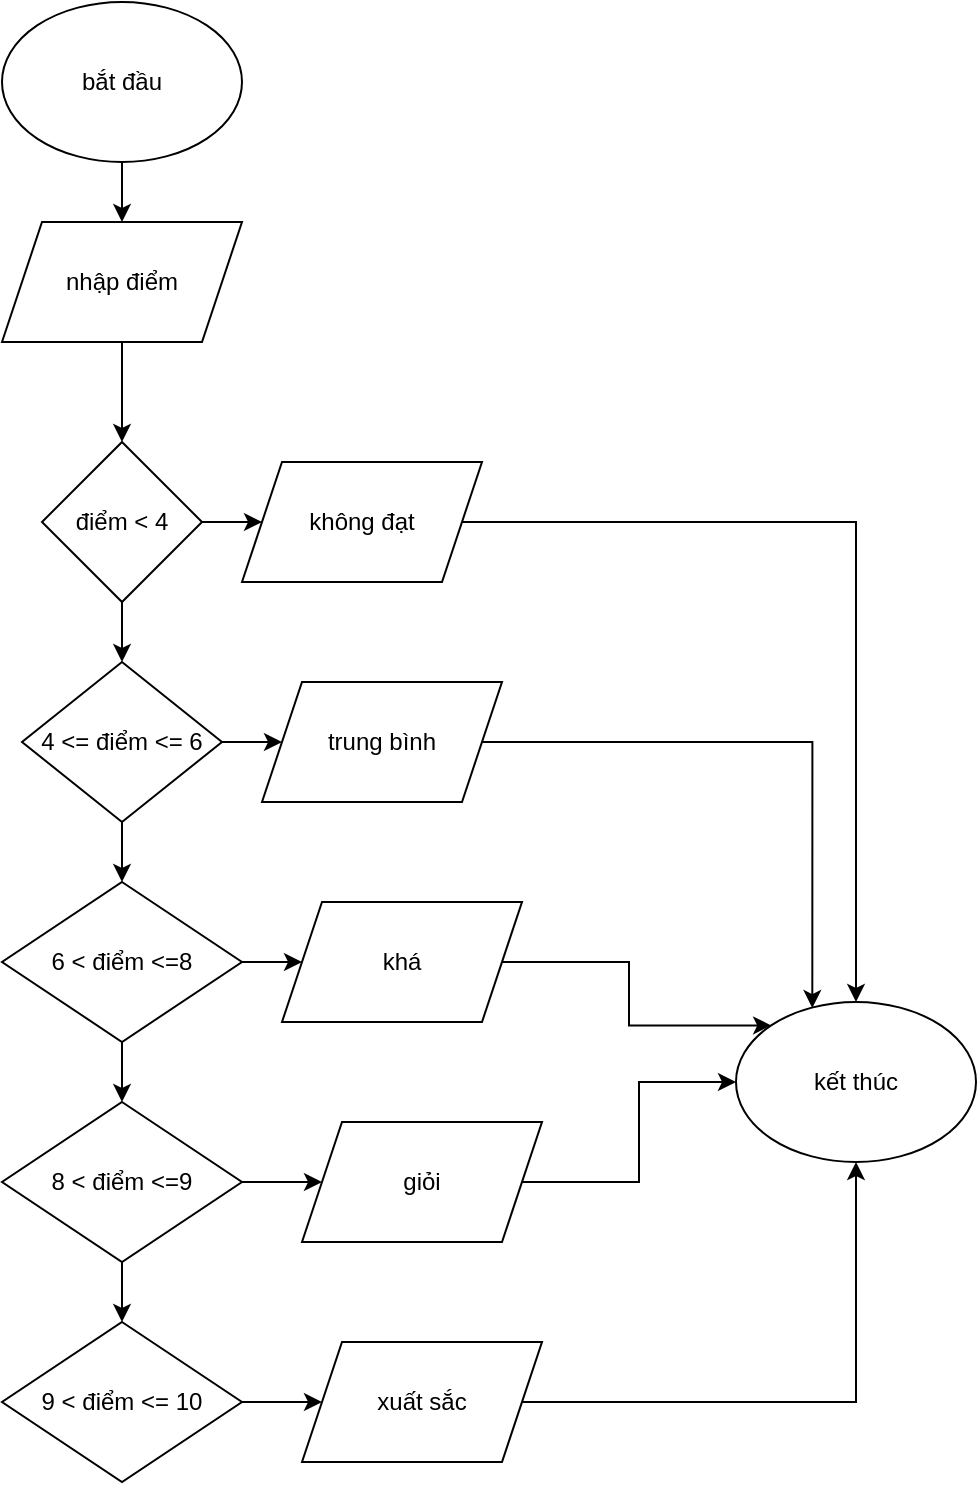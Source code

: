 <mxfile version="28.2.7">
  <diagram name="Trang-1" id="n2l8kIQzBQYOINg-zM32">
    <mxGraphModel dx="1042" dy="692" grid="1" gridSize="10" guides="1" tooltips="1" connect="1" arrows="1" fold="1" page="1" pageScale="1" pageWidth="827" pageHeight="1169" math="0" shadow="0">
      <root>
        <mxCell id="5XNhEQFpo4Wte-gcuQH4-0" />
        <mxCell id="5XNhEQFpo4Wte-gcuQH4-1" parent="5XNhEQFpo4Wte-gcuQH4-0" />
        <mxCell id="87gmT4ypbbfgdwLle2Fj-1" style="edgeStyle=orthogonalEdgeStyle;rounded=0;orthogonalLoop=1;jettySize=auto;html=1;exitX=0.5;exitY=1;exitDx=0;exitDy=0;" edge="1" parent="5XNhEQFpo4Wte-gcuQH4-1" source="87gmT4ypbbfgdwLle2Fj-0">
          <mxGeometry relative="1" as="geometry">
            <mxPoint x="400" y="120" as="targetPoint" />
          </mxGeometry>
        </mxCell>
        <mxCell id="87gmT4ypbbfgdwLle2Fj-0" value="bắt đầu" style="ellipse;whiteSpace=wrap;html=1;" vertex="1" parent="5XNhEQFpo4Wte-gcuQH4-1">
          <mxGeometry x="340" y="10" width="120" height="80" as="geometry" />
        </mxCell>
        <mxCell id="87gmT4ypbbfgdwLle2Fj-3" style="edgeStyle=orthogonalEdgeStyle;rounded=0;orthogonalLoop=1;jettySize=auto;html=1;exitX=0.5;exitY=1;exitDx=0;exitDy=0;" edge="1" parent="5XNhEQFpo4Wte-gcuQH4-1" source="87gmT4ypbbfgdwLle2Fj-2" target="87gmT4ypbbfgdwLle2Fj-4">
          <mxGeometry relative="1" as="geometry">
            <mxPoint x="400" y="210" as="targetPoint" />
          </mxGeometry>
        </mxCell>
        <mxCell id="87gmT4ypbbfgdwLle2Fj-2" value="nhập điểm" style="shape=parallelogram;perimeter=parallelogramPerimeter;whiteSpace=wrap;html=1;fixedSize=1;" vertex="1" parent="5XNhEQFpo4Wte-gcuQH4-1">
          <mxGeometry x="340" y="120" width="120" height="60" as="geometry" />
        </mxCell>
        <mxCell id="87gmT4ypbbfgdwLle2Fj-5" style="edgeStyle=orthogonalEdgeStyle;rounded=0;orthogonalLoop=1;jettySize=auto;html=1;exitX=1;exitY=0.5;exitDx=0;exitDy=0;" edge="1" parent="5XNhEQFpo4Wte-gcuQH4-1" source="87gmT4ypbbfgdwLle2Fj-4">
          <mxGeometry relative="1" as="geometry">
            <mxPoint x="470" y="270" as="targetPoint" />
          </mxGeometry>
        </mxCell>
        <mxCell id="87gmT4ypbbfgdwLle2Fj-7" style="edgeStyle=orthogonalEdgeStyle;rounded=0;orthogonalLoop=1;jettySize=auto;html=1;exitX=0.5;exitY=1;exitDx=0;exitDy=0;" edge="1" parent="5XNhEQFpo4Wte-gcuQH4-1" source="87gmT4ypbbfgdwLle2Fj-4" target="87gmT4ypbbfgdwLle2Fj-8">
          <mxGeometry relative="1" as="geometry">
            <mxPoint x="400" y="350" as="targetPoint" />
          </mxGeometry>
        </mxCell>
        <mxCell id="87gmT4ypbbfgdwLle2Fj-4" value="điểm &amp;lt; 4" style="rhombus;whiteSpace=wrap;html=1;" vertex="1" parent="5XNhEQFpo4Wte-gcuQH4-1">
          <mxGeometry x="360" y="230" width="80" height="80" as="geometry" />
        </mxCell>
        <mxCell id="87gmT4ypbbfgdwLle2Fj-26" style="edgeStyle=orthogonalEdgeStyle;rounded=0;orthogonalLoop=1;jettySize=auto;html=1;exitX=1;exitY=0.5;exitDx=0;exitDy=0;entryX=0.5;entryY=0;entryDx=0;entryDy=0;" edge="1" parent="5XNhEQFpo4Wte-gcuQH4-1" source="87gmT4ypbbfgdwLle2Fj-6" target="87gmT4ypbbfgdwLle2Fj-25">
          <mxGeometry relative="1" as="geometry" />
        </mxCell>
        <mxCell id="87gmT4ypbbfgdwLle2Fj-6" value="không đạt" style="shape=parallelogram;perimeter=parallelogramPerimeter;whiteSpace=wrap;html=1;fixedSize=1;" vertex="1" parent="5XNhEQFpo4Wte-gcuQH4-1">
          <mxGeometry x="460" y="240" width="120" height="60" as="geometry" />
        </mxCell>
        <mxCell id="87gmT4ypbbfgdwLle2Fj-9" style="edgeStyle=orthogonalEdgeStyle;rounded=0;orthogonalLoop=1;jettySize=auto;html=1;exitX=1;exitY=0.5;exitDx=0;exitDy=0;" edge="1" parent="5XNhEQFpo4Wte-gcuQH4-1" source="87gmT4ypbbfgdwLle2Fj-8" target="87gmT4ypbbfgdwLle2Fj-10">
          <mxGeometry relative="1" as="geometry">
            <mxPoint x="470" y="380" as="targetPoint" />
          </mxGeometry>
        </mxCell>
        <mxCell id="87gmT4ypbbfgdwLle2Fj-11" style="edgeStyle=orthogonalEdgeStyle;rounded=0;orthogonalLoop=1;jettySize=auto;html=1;exitX=0.5;exitY=1;exitDx=0;exitDy=0;" edge="1" parent="5XNhEQFpo4Wte-gcuQH4-1" source="87gmT4ypbbfgdwLle2Fj-8">
          <mxGeometry relative="1" as="geometry">
            <mxPoint x="400" y="450" as="targetPoint" />
          </mxGeometry>
        </mxCell>
        <mxCell id="87gmT4ypbbfgdwLle2Fj-8" value="4 &amp;lt;= điểm &amp;lt;= 6" style="rhombus;whiteSpace=wrap;html=1;" vertex="1" parent="5XNhEQFpo4Wte-gcuQH4-1">
          <mxGeometry x="350" y="340" width="100" height="80" as="geometry" />
        </mxCell>
        <mxCell id="87gmT4ypbbfgdwLle2Fj-10" value="trung bình" style="shape=parallelogram;perimeter=parallelogramPerimeter;whiteSpace=wrap;html=1;fixedSize=1;" vertex="1" parent="5XNhEQFpo4Wte-gcuQH4-1">
          <mxGeometry x="470" y="350" width="120" height="60" as="geometry" />
        </mxCell>
        <mxCell id="87gmT4ypbbfgdwLle2Fj-13" style="edgeStyle=orthogonalEdgeStyle;rounded=0;orthogonalLoop=1;jettySize=auto;html=1;exitX=1;exitY=0.5;exitDx=0;exitDy=0;" edge="1" parent="5XNhEQFpo4Wte-gcuQH4-1" source="87gmT4ypbbfgdwLle2Fj-12" target="87gmT4ypbbfgdwLle2Fj-14">
          <mxGeometry relative="1" as="geometry">
            <mxPoint x="490" y="490" as="targetPoint" />
          </mxGeometry>
        </mxCell>
        <mxCell id="87gmT4ypbbfgdwLle2Fj-15" style="edgeStyle=orthogonalEdgeStyle;rounded=0;orthogonalLoop=1;jettySize=auto;html=1;exitX=0.5;exitY=1;exitDx=0;exitDy=0;" edge="1" parent="5XNhEQFpo4Wte-gcuQH4-1" source="87gmT4ypbbfgdwLle2Fj-12">
          <mxGeometry relative="1" as="geometry">
            <mxPoint x="400" y="560" as="targetPoint" />
          </mxGeometry>
        </mxCell>
        <mxCell id="87gmT4ypbbfgdwLle2Fj-12" value="6 &amp;lt; điểm &amp;lt;=8" style="rhombus;whiteSpace=wrap;html=1;" vertex="1" parent="5XNhEQFpo4Wte-gcuQH4-1">
          <mxGeometry x="340" y="450" width="120" height="80" as="geometry" />
        </mxCell>
        <mxCell id="87gmT4ypbbfgdwLle2Fj-28" style="edgeStyle=orthogonalEdgeStyle;rounded=0;orthogonalLoop=1;jettySize=auto;html=1;exitX=1;exitY=0.5;exitDx=0;exitDy=0;entryX=0;entryY=0;entryDx=0;entryDy=0;" edge="1" parent="5XNhEQFpo4Wte-gcuQH4-1" source="87gmT4ypbbfgdwLle2Fj-14" target="87gmT4ypbbfgdwLle2Fj-25">
          <mxGeometry relative="1" as="geometry" />
        </mxCell>
        <mxCell id="87gmT4ypbbfgdwLle2Fj-14" value="khá" style="shape=parallelogram;perimeter=parallelogramPerimeter;whiteSpace=wrap;html=1;fixedSize=1;" vertex="1" parent="5XNhEQFpo4Wte-gcuQH4-1">
          <mxGeometry x="480" y="460" width="120" height="60" as="geometry" />
        </mxCell>
        <mxCell id="87gmT4ypbbfgdwLle2Fj-18" style="edgeStyle=orthogonalEdgeStyle;rounded=0;orthogonalLoop=1;jettySize=auto;html=1;exitX=1;exitY=0.5;exitDx=0;exitDy=0;" edge="1" parent="5XNhEQFpo4Wte-gcuQH4-1" source="87gmT4ypbbfgdwLle2Fj-17">
          <mxGeometry relative="1" as="geometry">
            <mxPoint x="500" y="600" as="targetPoint" />
          </mxGeometry>
        </mxCell>
        <mxCell id="87gmT4ypbbfgdwLle2Fj-20" style="edgeStyle=orthogonalEdgeStyle;rounded=0;orthogonalLoop=1;jettySize=auto;html=1;exitX=0.5;exitY=1;exitDx=0;exitDy=0;" edge="1" parent="5XNhEQFpo4Wte-gcuQH4-1" source="87gmT4ypbbfgdwLle2Fj-17">
          <mxGeometry relative="1" as="geometry">
            <mxPoint x="400" y="670" as="targetPoint" />
          </mxGeometry>
        </mxCell>
        <mxCell id="87gmT4ypbbfgdwLle2Fj-17" value="8 &amp;lt; điểm &amp;lt;=9" style="rhombus;whiteSpace=wrap;html=1;" vertex="1" parent="5XNhEQFpo4Wte-gcuQH4-1">
          <mxGeometry x="340" y="560" width="120" height="80" as="geometry" />
        </mxCell>
        <mxCell id="87gmT4ypbbfgdwLle2Fj-29" style="edgeStyle=orthogonalEdgeStyle;rounded=0;orthogonalLoop=1;jettySize=auto;html=1;exitX=1;exitY=0.5;exitDx=0;exitDy=0;entryX=0;entryY=0.5;entryDx=0;entryDy=0;" edge="1" parent="5XNhEQFpo4Wte-gcuQH4-1" source="87gmT4ypbbfgdwLle2Fj-19" target="87gmT4ypbbfgdwLle2Fj-25">
          <mxGeometry relative="1" as="geometry" />
        </mxCell>
        <mxCell id="87gmT4ypbbfgdwLle2Fj-19" value="giỏi" style="shape=parallelogram;perimeter=parallelogramPerimeter;whiteSpace=wrap;html=1;fixedSize=1;" vertex="1" parent="5XNhEQFpo4Wte-gcuQH4-1">
          <mxGeometry x="490" y="570" width="120" height="60" as="geometry" />
        </mxCell>
        <mxCell id="87gmT4ypbbfgdwLle2Fj-23" style="edgeStyle=orthogonalEdgeStyle;rounded=0;orthogonalLoop=1;jettySize=auto;html=1;exitX=1;exitY=0.5;exitDx=0;exitDy=0;" edge="1" parent="5XNhEQFpo4Wte-gcuQH4-1" source="87gmT4ypbbfgdwLle2Fj-21">
          <mxGeometry relative="1" as="geometry">
            <mxPoint x="500" y="710" as="targetPoint" />
          </mxGeometry>
        </mxCell>
        <mxCell id="87gmT4ypbbfgdwLle2Fj-21" value="9 &amp;lt; điểm &amp;lt;= 10" style="rhombus;whiteSpace=wrap;html=1;" vertex="1" parent="5XNhEQFpo4Wte-gcuQH4-1">
          <mxGeometry x="340" y="670" width="120" height="80" as="geometry" />
        </mxCell>
        <mxCell id="87gmT4ypbbfgdwLle2Fj-30" style="edgeStyle=orthogonalEdgeStyle;rounded=0;orthogonalLoop=1;jettySize=auto;html=1;exitX=1;exitY=0.5;exitDx=0;exitDy=0;entryX=0.5;entryY=1;entryDx=0;entryDy=0;" edge="1" parent="5XNhEQFpo4Wte-gcuQH4-1" source="87gmT4ypbbfgdwLle2Fj-24" target="87gmT4ypbbfgdwLle2Fj-25">
          <mxGeometry relative="1" as="geometry" />
        </mxCell>
        <mxCell id="87gmT4ypbbfgdwLle2Fj-24" value="xuất sắc" style="shape=parallelogram;perimeter=parallelogramPerimeter;whiteSpace=wrap;html=1;fixedSize=1;" vertex="1" parent="5XNhEQFpo4Wte-gcuQH4-1">
          <mxGeometry x="490" y="680" width="120" height="60" as="geometry" />
        </mxCell>
        <mxCell id="87gmT4ypbbfgdwLle2Fj-25" value="kết thúc" style="ellipse;whiteSpace=wrap;html=1;" vertex="1" parent="5XNhEQFpo4Wte-gcuQH4-1">
          <mxGeometry x="707" y="510" width="120" height="80" as="geometry" />
        </mxCell>
        <mxCell id="87gmT4ypbbfgdwLle2Fj-27" style="edgeStyle=orthogonalEdgeStyle;rounded=0;orthogonalLoop=1;jettySize=auto;html=1;exitX=1;exitY=0.5;exitDx=0;exitDy=0;entryX=0.318;entryY=0.038;entryDx=0;entryDy=0;entryPerimeter=0;" edge="1" parent="5XNhEQFpo4Wte-gcuQH4-1" source="87gmT4ypbbfgdwLle2Fj-10" target="87gmT4ypbbfgdwLle2Fj-25">
          <mxGeometry relative="1" as="geometry" />
        </mxCell>
      </root>
    </mxGraphModel>
  </diagram>
</mxfile>
